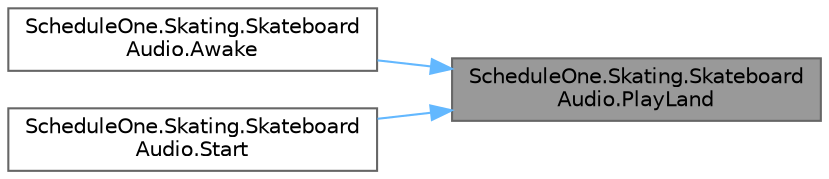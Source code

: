 digraph "ScheduleOne.Skating.SkateboardAudio.PlayLand"
{
 // LATEX_PDF_SIZE
  bgcolor="transparent";
  edge [fontname=Helvetica,fontsize=10,labelfontname=Helvetica,labelfontsize=10];
  node [fontname=Helvetica,fontsize=10,shape=box,height=0.2,width=0.4];
  rankdir="RL";
  Node1 [id="Node000001",label="ScheduleOne.Skating.Skateboard\lAudio.PlayLand",height=0.2,width=0.4,color="gray40", fillcolor="grey60", style="filled", fontcolor="black",tooltip=" "];
  Node1 -> Node2 [id="edge1_Node000001_Node000002",dir="back",color="steelblue1",style="solid",tooltip=" "];
  Node2 [id="Node000002",label="ScheduleOne.Skating.Skateboard\lAudio.Awake",height=0.2,width=0.4,color="grey40", fillcolor="white", style="filled",URL="$class_schedule_one_1_1_skating_1_1_skateboard_audio.html#aa181f5fd537aa87ec9020987222b67e2",tooltip=" "];
  Node1 -> Node3 [id="edge2_Node000001_Node000003",dir="back",color="steelblue1",style="solid",tooltip=" "];
  Node3 [id="Node000003",label="ScheduleOne.Skating.Skateboard\lAudio.Start",height=0.2,width=0.4,color="grey40", fillcolor="white", style="filled",URL="$class_schedule_one_1_1_skating_1_1_skateboard_audio.html#a121a1ac1fd8e5cccca924343f8c43afa",tooltip=" "];
}
